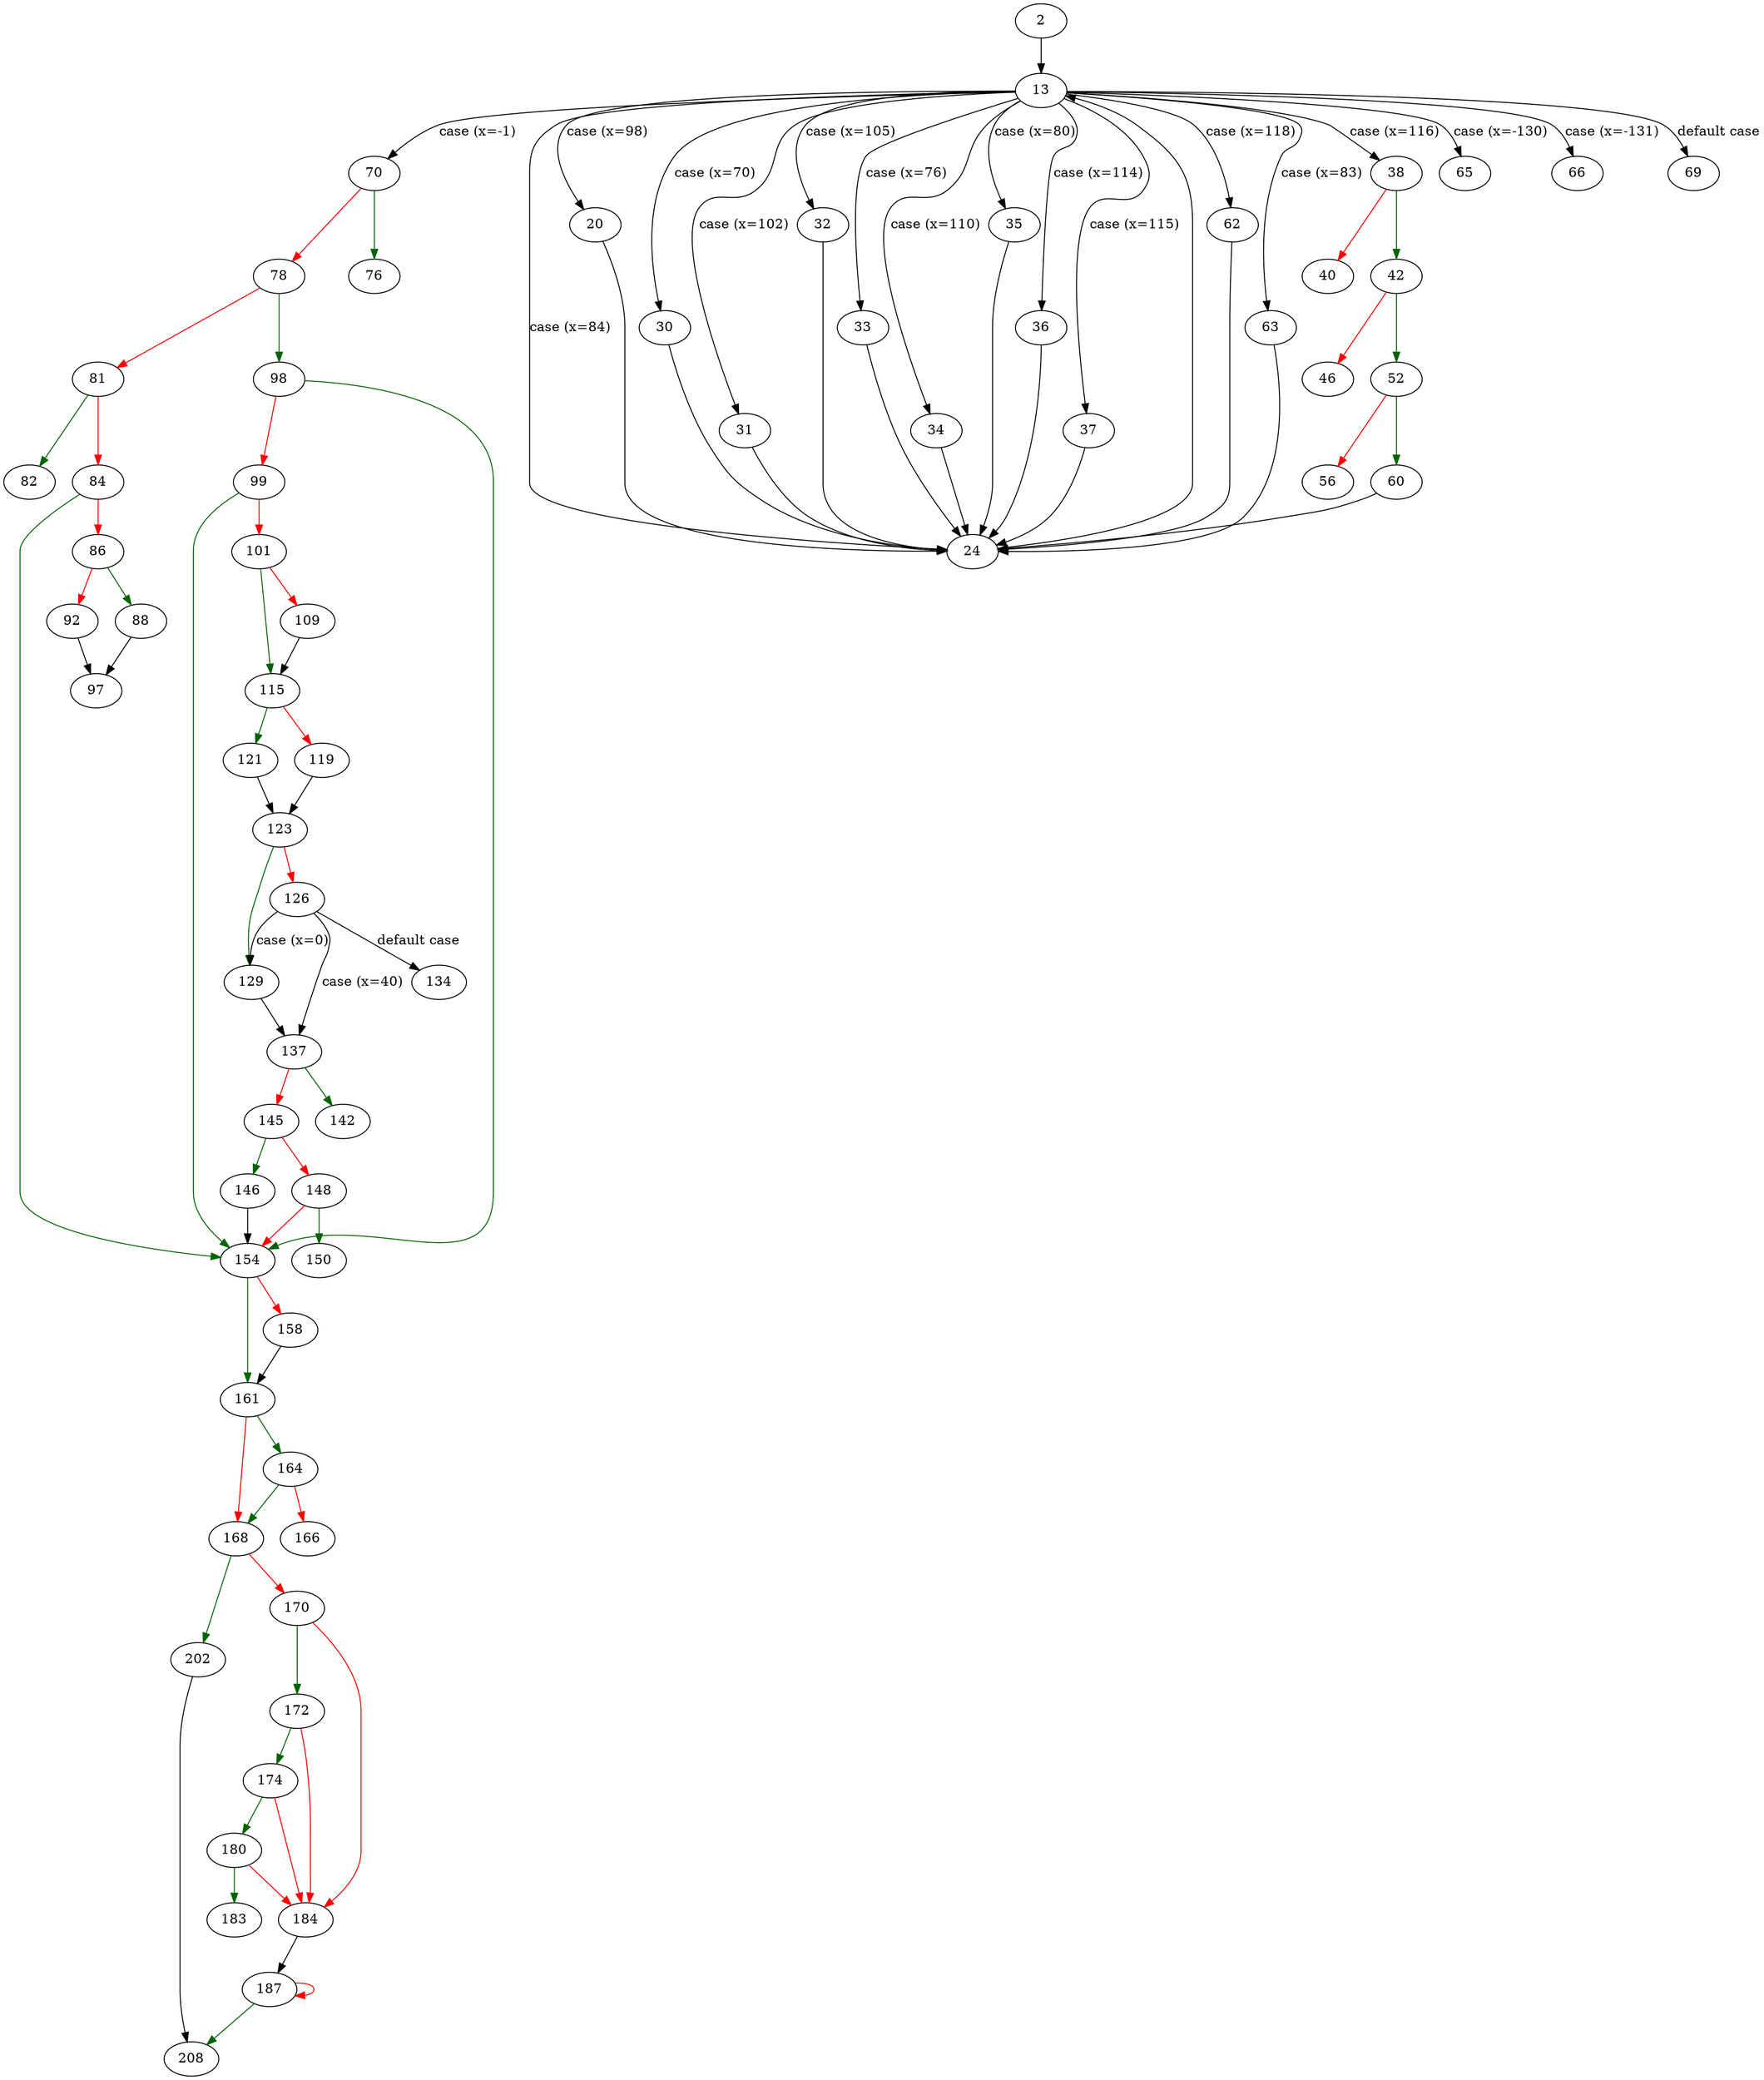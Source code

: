 strict digraph "main" {
	// Node definitions.
	2 [entry=true];
	13;
	70;
	20;
	30;
	31;
	32;
	33;
	34;
	35;
	36;
	37;
	38;
	24;
	62;
	63;
	65;
	66;
	69;
	42;
	40;
	52;
	46;
	60;
	56;
	76;
	78;
	98;
	81;
	82;
	84;
	154;
	86;
	88;
	92;
	97;
	99;
	101;
	115;
	109;
	121;
	119;
	123;
	129;
	126;
	137;
	134;
	142;
	145;
	146;
	148;
	150;
	161;
	158;
	164;
	168;
	166;
	202;
	170;
	172;
	184;
	174;
	180;
	183;
	187;
	208;

	// Edge definitions.
	2 -> 13;
	13 -> 70 [
		cond="case (x=-1)"
		label="case (x=-1)"
	];
	13 -> 20 [
		cond="case (x=98)"
		label="case (x=98)"
	];
	13 -> 30 [
		cond="case (x=70)"
		label="case (x=70)"
	];
	13 -> 31 [
		cond="case (x=102)"
		label="case (x=102)"
	];
	13 -> 32 [
		cond="case (x=105)"
		label="case (x=105)"
	];
	13 -> 33 [
		cond="case (x=76)"
		label="case (x=76)"
	];
	13 -> 34 [
		cond="case (x=110)"
		label="case (x=110)"
	];
	13 -> 35 [
		cond="case (x=80)"
		label="case (x=80)"
	];
	13 -> 36 [
		cond="case (x=114)"
		label="case (x=114)"
	];
	13 -> 37 [
		cond="case (x=115)"
		label="case (x=115)"
	];
	13 -> 38 [
		cond="case (x=116)"
		label="case (x=116)"
	];
	13 -> 24 [
		cond="case (x=84)"
		label="case (x=84)"
	];
	13 -> 62 [
		cond="case (x=118)"
		label="case (x=118)"
	];
	13 -> 63 [
		cond="case (x=83)"
		label="case (x=83)"
	];
	13 -> 65 [
		cond="case (x=-130)"
		label="case (x=-130)"
	];
	13 -> 66 [
		cond="case (x=-131)"
		label="case (x=-131)"
	];
	13 -> 69 [
		cond="default case"
		label="default case"
	];
	70 -> 76 [
		color=darkgreen
		cond=true
	];
	70 -> 78 [
		color=red
		cond=false
	];
	20 -> 24;
	30 -> 24;
	31 -> 24;
	32 -> 24;
	33 -> 24;
	34 -> 24;
	35 -> 24;
	36 -> 24;
	37 -> 24;
	38 -> 42 [
		color=darkgreen
		cond=true
	];
	38 -> 40 [
		color=red
		cond=false
	];
	24 -> 13;
	62 -> 24;
	63 -> 24;
	42 -> 52 [
		color=darkgreen
		cond=true
	];
	42 -> 46 [
		color=red
		cond=false
	];
	52 -> 60 [
		color=darkgreen
		cond=true
	];
	52 -> 56 [
		color=red
		cond=false
	];
	60 -> 24;
	78 -> 98 [
		color=darkgreen
		cond=true
	];
	78 -> 81 [
		color=red
		cond=false
	];
	98 -> 154 [
		color=darkgreen
		cond=true
	];
	98 -> 99 [
		color=red
		cond=false
	];
	81 -> 82 [
		color=darkgreen
		cond=true
	];
	81 -> 84 [
		color=red
		cond=false
	];
	84 -> 154 [
		color=darkgreen
		cond=true
	];
	84 -> 86 [
		color=red
		cond=false
	];
	154 -> 161 [
		color=darkgreen
		cond=true
	];
	154 -> 158 [
		color=red
		cond=false
	];
	86 -> 88 [
		color=darkgreen
		cond=true
	];
	86 -> 92 [
		color=red
		cond=false
	];
	88 -> 97;
	92 -> 97;
	99 -> 154 [
		color=darkgreen
		cond=true
	];
	99 -> 101 [
		color=red
		cond=false
	];
	101 -> 115 [
		color=darkgreen
		cond=true
	];
	101 -> 109 [
		color=red
		cond=false
	];
	115 -> 121 [
		color=darkgreen
		cond=true
	];
	115 -> 119 [
		color=red
		cond=false
	];
	109 -> 115;
	121 -> 123;
	119 -> 123;
	123 -> 129 [
		color=darkgreen
		cond=true
	];
	123 -> 126 [
		color=red
		cond=false
	];
	129 -> 137;
	126 -> 129 [
		cond="case (x=0)"
		label="case (x=0)"
	];
	126 -> 137 [
		cond="case (x=40)"
		label="case (x=40)"
	];
	126 -> 134 [
		cond="default case"
		label="default case"
	];
	137 -> 142 [
		color=darkgreen
		cond=true
	];
	137 -> 145 [
		color=red
		cond=false
	];
	145 -> 146 [
		color=darkgreen
		cond=true
	];
	145 -> 148 [
		color=red
		cond=false
	];
	146 -> 154;
	148 -> 154 [
		color=red
		cond=false
	];
	148 -> 150 [
		color=darkgreen
		cond=true
	];
	161 -> 164 [
		color=darkgreen
		cond=true
	];
	161 -> 168 [
		color=red
		cond=false
	];
	158 -> 161;
	164 -> 168 [
		color=darkgreen
		cond=true
	];
	164 -> 166 [
		color=red
		cond=false
	];
	168 -> 202 [
		color=darkgreen
		cond=true
	];
	168 -> 170 [
		color=red
		cond=false
	];
	202 -> 208;
	170 -> 172 [
		color=darkgreen
		cond=true
	];
	170 -> 184 [
		color=red
		cond=false
	];
	172 -> 184 [
		color=red
		cond=false
	];
	172 -> 174 [
		color=darkgreen
		cond=true
	];
	184 -> 187;
	174 -> 184 [
		color=red
		cond=false
	];
	174 -> 180 [
		color=darkgreen
		cond=true
	];
	180 -> 184 [
		color=red
		cond=false
	];
	180 -> 183 [
		color=darkgreen
		cond=true
	];
	187 -> 187 [
		color=red
		cond=false
	];
	187 -> 208 [
		color=darkgreen
		cond=true
	];
}